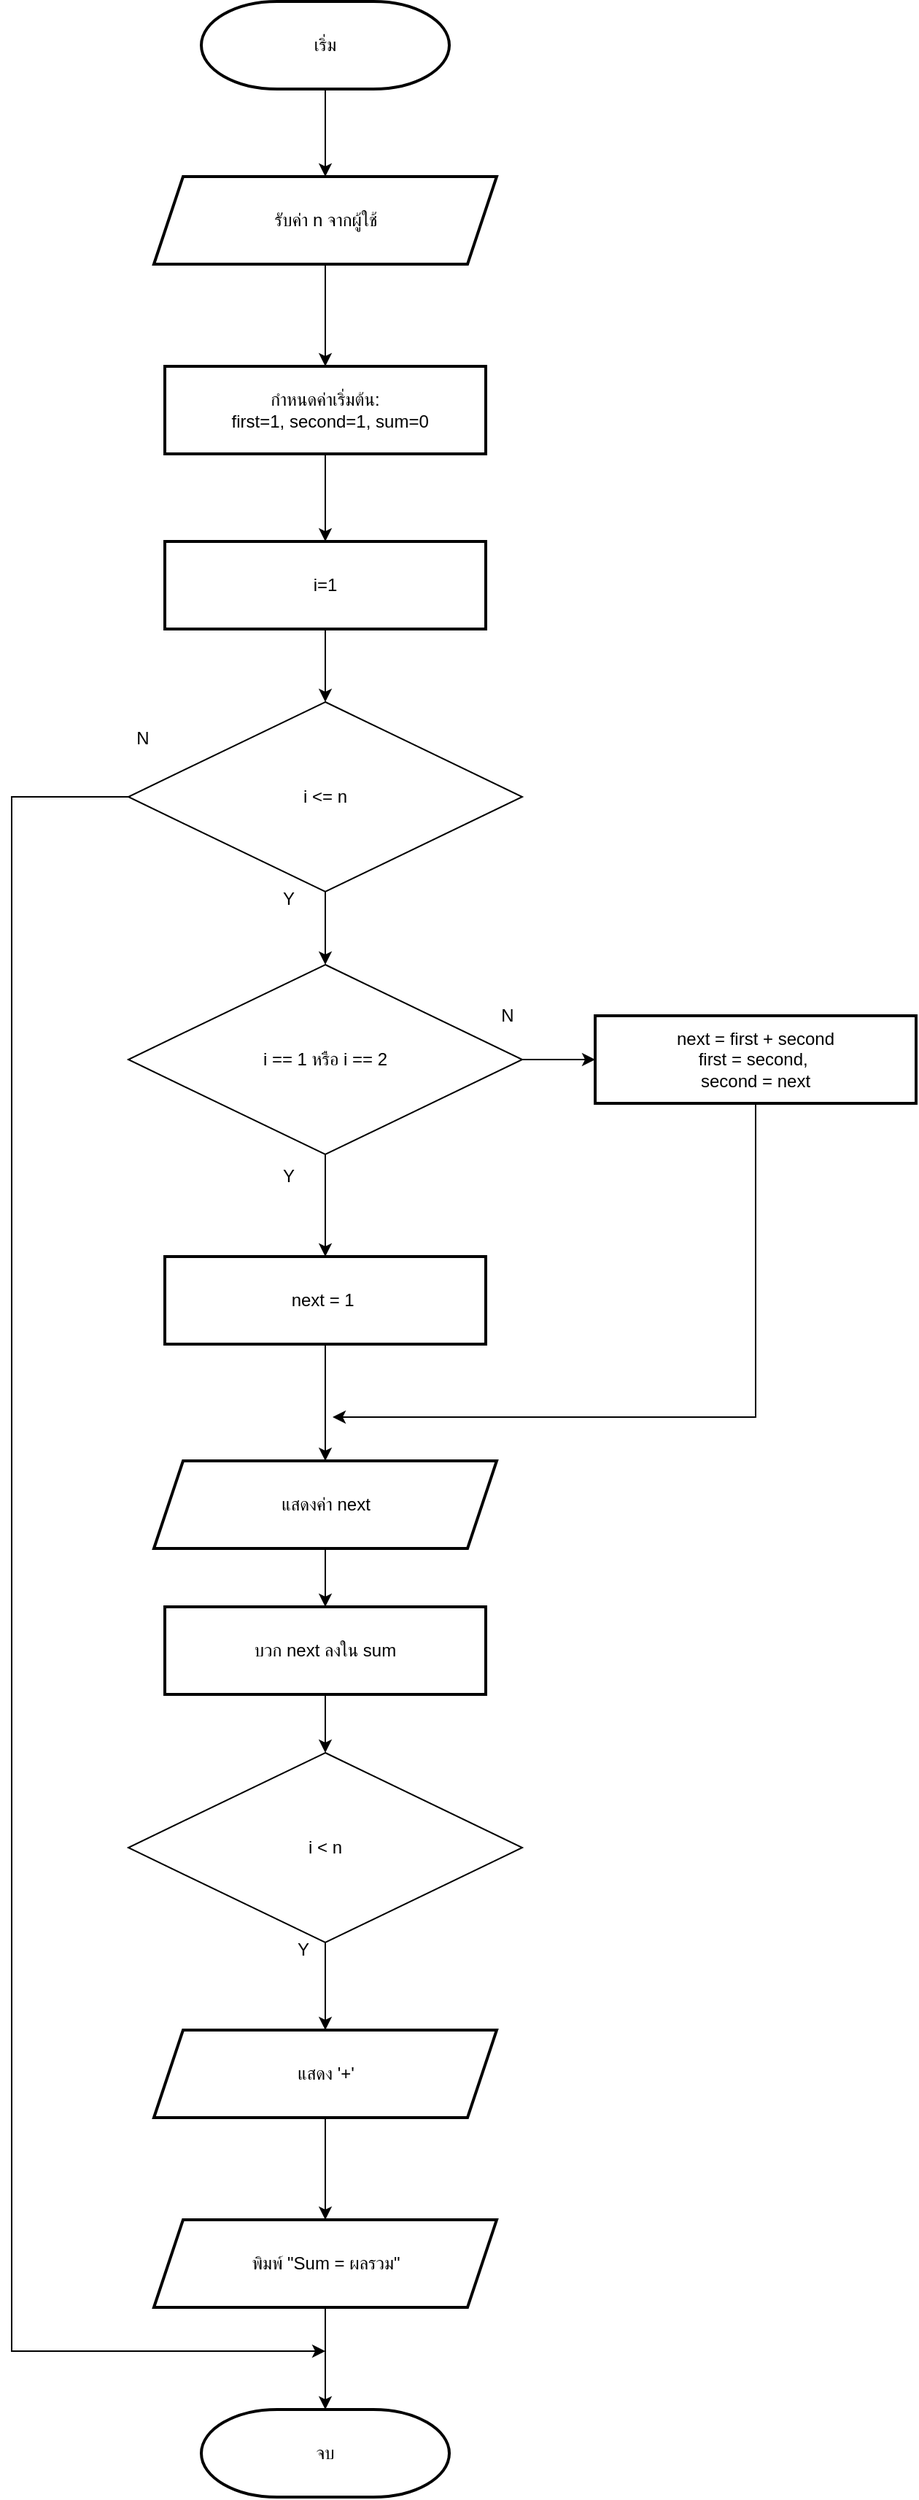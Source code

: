 <mxfile version="25.0.2">
  <diagram name="Page-1" id="ZFWVXQ1Z0pBYEthVD5IX">
    <mxGraphModel dx="2503" dy="1142" grid="1" gridSize="10" guides="1" tooltips="1" connect="1" arrows="1" fold="1" page="0" pageScale="1" pageWidth="827" pageHeight="1169" math="0" shadow="0">
      <root>
        <mxCell id="0" />
        <mxCell id="1" parent="0" />
        <mxCell id="dtgQU7JbR1zG1JcHhgYb-2" value="" style="edgeStyle=orthogonalEdgeStyle;rounded=0;orthogonalLoop=1;jettySize=auto;html=1;" edge="1" parent="1" source="8qHCZE8XLDsl83MSMVz2-1" target="dtgQU7JbR1zG1JcHhgYb-1">
          <mxGeometry relative="1" as="geometry" />
        </mxCell>
        <mxCell id="8qHCZE8XLDsl83MSMVz2-1" value="เริ่ม" style="strokeWidth=2;html=1;shape=mxgraph.flowchart.terminator;whiteSpace=wrap;" parent="1" vertex="1">
          <mxGeometry x="360" y="90" width="170" height="60" as="geometry" />
        </mxCell>
        <mxCell id="dtgQU7JbR1zG1JcHhgYb-4" value="" style="edgeStyle=orthogonalEdgeStyle;rounded=0;orthogonalLoop=1;jettySize=auto;html=1;" edge="1" parent="1" source="dtgQU7JbR1zG1JcHhgYb-1" target="dtgQU7JbR1zG1JcHhgYb-3">
          <mxGeometry relative="1" as="geometry" />
        </mxCell>
        <mxCell id="dtgQU7JbR1zG1JcHhgYb-1" value="&lt;div&gt;รับค่า n จากผู้ใช้&lt;br&gt;&lt;/div&gt;" style="shape=parallelogram;perimeter=parallelogramPerimeter;whiteSpace=wrap;html=1;fixedSize=1;strokeWidth=2;" vertex="1" parent="1">
          <mxGeometry x="327.5" y="210" width="235" height="60" as="geometry" />
        </mxCell>
        <mxCell id="dtgQU7JbR1zG1JcHhgYb-6" value="" style="edgeStyle=orthogonalEdgeStyle;rounded=0;orthogonalLoop=1;jettySize=auto;html=1;" edge="1" parent="1" source="dtgQU7JbR1zG1JcHhgYb-3" target="dtgQU7JbR1zG1JcHhgYb-5">
          <mxGeometry relative="1" as="geometry" />
        </mxCell>
        <mxCell id="dtgQU7JbR1zG1JcHhgYb-3" value="&lt;div&gt;กำหนดค่าเริ่มต้น:&lt;/div&gt;&lt;div&gt;&amp;nbsp; first=1, second=1, sum=0&lt;/div&gt;" style="whiteSpace=wrap;html=1;strokeWidth=2;" vertex="1" parent="1">
          <mxGeometry x="335" y="340" width="220" height="60" as="geometry" />
        </mxCell>
        <mxCell id="dtgQU7JbR1zG1JcHhgYb-8" value="" style="edgeStyle=orthogonalEdgeStyle;rounded=0;orthogonalLoop=1;jettySize=auto;html=1;" edge="1" parent="1" source="dtgQU7JbR1zG1JcHhgYb-5" target="dtgQU7JbR1zG1JcHhgYb-7">
          <mxGeometry relative="1" as="geometry" />
        </mxCell>
        <mxCell id="dtgQU7JbR1zG1JcHhgYb-5" value="i=1" style="whiteSpace=wrap;html=1;strokeWidth=2;" vertex="1" parent="1">
          <mxGeometry x="335" y="460" width="220" height="60" as="geometry" />
        </mxCell>
        <mxCell id="dtgQU7JbR1zG1JcHhgYb-10" value="" style="edgeStyle=orthogonalEdgeStyle;rounded=0;orthogonalLoop=1;jettySize=auto;html=1;" edge="1" parent="1" source="dtgQU7JbR1zG1JcHhgYb-7" target="dtgQU7JbR1zG1JcHhgYb-9">
          <mxGeometry relative="1" as="geometry" />
        </mxCell>
        <mxCell id="dtgQU7JbR1zG1JcHhgYb-34" style="edgeStyle=orthogonalEdgeStyle;rounded=0;orthogonalLoop=1;jettySize=auto;html=1;exitX=0;exitY=0.5;exitDx=0;exitDy=0;" edge="1" parent="1" source="dtgQU7JbR1zG1JcHhgYb-7">
          <mxGeometry relative="1" as="geometry">
            <mxPoint x="445" y="1700" as="targetPoint" />
            <Array as="points">
              <mxPoint x="230" y="635" />
              <mxPoint x="230" y="1700" />
            </Array>
          </mxGeometry>
        </mxCell>
        <mxCell id="dtgQU7JbR1zG1JcHhgYb-7" value="i &amp;lt;= n" style="rhombus;whiteSpace=wrap;html=1;" vertex="1" parent="1">
          <mxGeometry x="310" y="570.0" width="270" height="130" as="geometry" />
        </mxCell>
        <mxCell id="dtgQU7JbR1zG1JcHhgYb-14" style="edgeStyle=orthogonalEdgeStyle;rounded=0;orthogonalLoop=1;jettySize=auto;html=1;entryX=0.5;entryY=0;entryDx=0;entryDy=0;" edge="1" parent="1" source="dtgQU7JbR1zG1JcHhgYb-9" target="dtgQU7JbR1zG1JcHhgYb-13">
          <mxGeometry relative="1" as="geometry" />
        </mxCell>
        <mxCell id="dtgQU7JbR1zG1JcHhgYb-17" value="" style="edgeStyle=orthogonalEdgeStyle;rounded=0;orthogonalLoop=1;jettySize=auto;html=1;" edge="1" parent="1" source="dtgQU7JbR1zG1JcHhgYb-9" target="dtgQU7JbR1zG1JcHhgYb-16">
          <mxGeometry relative="1" as="geometry" />
        </mxCell>
        <mxCell id="dtgQU7JbR1zG1JcHhgYb-9" value="i == 1 หรือ i == 2" style="rhombus;whiteSpace=wrap;html=1;" vertex="1" parent="1">
          <mxGeometry x="310" y="750.0" width="270" height="130" as="geometry" />
        </mxCell>
        <mxCell id="dtgQU7JbR1zG1JcHhgYb-11" value="Y" style="text;html=1;align=center;verticalAlign=middle;whiteSpace=wrap;rounded=0;" vertex="1" parent="1">
          <mxGeometry x="390" y="690" width="60" height="30" as="geometry" />
        </mxCell>
        <mxCell id="dtgQU7JbR1zG1JcHhgYb-12" value="Y" style="text;html=1;align=center;verticalAlign=middle;whiteSpace=wrap;rounded=0;" vertex="1" parent="1">
          <mxGeometry x="390" y="880" width="60" height="30" as="geometry" />
        </mxCell>
        <mxCell id="dtgQU7JbR1zG1JcHhgYb-19" value="" style="edgeStyle=orthogonalEdgeStyle;rounded=0;orthogonalLoop=1;jettySize=auto;html=1;" edge="1" parent="1" source="dtgQU7JbR1zG1JcHhgYb-13">
          <mxGeometry relative="1" as="geometry">
            <mxPoint x="445" y="1090" as="targetPoint" />
          </mxGeometry>
        </mxCell>
        <mxCell id="dtgQU7JbR1zG1JcHhgYb-13" value="next = 1&amp;nbsp;" style="whiteSpace=wrap;html=1;strokeWidth=2;" vertex="1" parent="1">
          <mxGeometry x="335" y="950" width="220" height="60" as="geometry" />
        </mxCell>
        <mxCell id="dtgQU7JbR1zG1JcHhgYb-15" value="N" style="text;html=1;align=center;verticalAlign=middle;whiteSpace=wrap;rounded=0;" vertex="1" parent="1">
          <mxGeometry x="540" y="770" width="60" height="30" as="geometry" />
        </mxCell>
        <mxCell id="dtgQU7JbR1zG1JcHhgYb-20" style="edgeStyle=orthogonalEdgeStyle;rounded=0;orthogonalLoop=1;jettySize=auto;html=1;exitX=0.5;exitY=1;exitDx=0;exitDy=0;" edge="1" parent="1" source="dtgQU7JbR1zG1JcHhgYb-16">
          <mxGeometry relative="1" as="geometry">
            <mxPoint x="450" y="1060" as="targetPoint" />
            <Array as="points">
              <mxPoint x="740" y="1060" />
            </Array>
          </mxGeometry>
        </mxCell>
        <mxCell id="dtgQU7JbR1zG1JcHhgYb-16" value="&lt;div&gt;next = first + second&lt;/div&gt;&lt;div&gt;first = second,&amp;nbsp;&lt;/div&gt;&lt;div&gt;second = next&lt;/div&gt;" style="whiteSpace=wrap;html=1;strokeWidth=2;" vertex="1" parent="1">
          <mxGeometry x="630" y="785" width="220" height="60" as="geometry" />
        </mxCell>
        <mxCell id="dtgQU7JbR1zG1JcHhgYb-23" value="" style="edgeStyle=orthogonalEdgeStyle;rounded=0;orthogonalLoop=1;jettySize=auto;html=1;" edge="1" parent="1" source="dtgQU7JbR1zG1JcHhgYb-21" target="dtgQU7JbR1zG1JcHhgYb-22">
          <mxGeometry relative="1" as="geometry" />
        </mxCell>
        <mxCell id="dtgQU7JbR1zG1JcHhgYb-21" value="&lt;div&gt;แสดงค่า next&lt;br&gt;&lt;/div&gt;" style="shape=parallelogram;perimeter=parallelogramPerimeter;whiteSpace=wrap;html=1;fixedSize=1;strokeWidth=2;" vertex="1" parent="1">
          <mxGeometry x="327.5" y="1090" width="235" height="60" as="geometry" />
        </mxCell>
        <mxCell id="dtgQU7JbR1zG1JcHhgYb-25" value="" style="edgeStyle=orthogonalEdgeStyle;rounded=0;orthogonalLoop=1;jettySize=auto;html=1;" edge="1" parent="1" source="dtgQU7JbR1zG1JcHhgYb-22" target="dtgQU7JbR1zG1JcHhgYb-24">
          <mxGeometry relative="1" as="geometry" />
        </mxCell>
        <mxCell id="dtgQU7JbR1zG1JcHhgYb-22" value="บวก next ลงใน sum" style="whiteSpace=wrap;html=1;strokeWidth=2;" vertex="1" parent="1">
          <mxGeometry x="335" y="1190" width="220" height="60" as="geometry" />
        </mxCell>
        <mxCell id="dtgQU7JbR1zG1JcHhgYb-27" value="" style="edgeStyle=orthogonalEdgeStyle;rounded=0;orthogonalLoop=1;jettySize=auto;html=1;" edge="1" parent="1" source="dtgQU7JbR1zG1JcHhgYb-24" target="dtgQU7JbR1zG1JcHhgYb-26">
          <mxGeometry relative="1" as="geometry" />
        </mxCell>
        <mxCell id="dtgQU7JbR1zG1JcHhgYb-24" value="i &amp;lt; n" style="rhombus;whiteSpace=wrap;html=1;" vertex="1" parent="1">
          <mxGeometry x="310" y="1290" width="270" height="130" as="geometry" />
        </mxCell>
        <mxCell id="dtgQU7JbR1zG1JcHhgYb-30" value="" style="edgeStyle=orthogonalEdgeStyle;rounded=0;orthogonalLoop=1;jettySize=auto;html=1;" edge="1" parent="1" source="dtgQU7JbR1zG1JcHhgYb-26" target="dtgQU7JbR1zG1JcHhgYb-29">
          <mxGeometry relative="1" as="geometry" />
        </mxCell>
        <mxCell id="dtgQU7JbR1zG1JcHhgYb-26" value="แสดง &#39;+&#39;" style="shape=parallelogram;perimeter=parallelogramPerimeter;whiteSpace=wrap;html=1;fixedSize=1;strokeWidth=2;" vertex="1" parent="1">
          <mxGeometry x="327.5" y="1480" width="235" height="60" as="geometry" />
        </mxCell>
        <mxCell id="dtgQU7JbR1zG1JcHhgYb-28" value="Y" style="text;html=1;align=center;verticalAlign=middle;whiteSpace=wrap;rounded=0;" vertex="1" parent="1">
          <mxGeometry x="400" y="1410" width="60" height="30" as="geometry" />
        </mxCell>
        <mxCell id="dtgQU7JbR1zG1JcHhgYb-32" value="" style="edgeStyle=orthogonalEdgeStyle;rounded=0;orthogonalLoop=1;jettySize=auto;html=1;" edge="1" parent="1" source="dtgQU7JbR1zG1JcHhgYb-29" target="dtgQU7JbR1zG1JcHhgYb-31">
          <mxGeometry relative="1" as="geometry" />
        </mxCell>
        <mxCell id="dtgQU7JbR1zG1JcHhgYb-29" value="&lt;div&gt;พิมพ์ &quot;Sum = ผลรวม&quot;&lt;br&gt;&lt;/div&gt;" style="shape=parallelogram;perimeter=parallelogramPerimeter;whiteSpace=wrap;html=1;fixedSize=1;strokeWidth=2;" vertex="1" parent="1">
          <mxGeometry x="327.5" y="1610" width="235" height="60" as="geometry" />
        </mxCell>
        <mxCell id="dtgQU7JbR1zG1JcHhgYb-31" value="จบ" style="strokeWidth=2;html=1;shape=mxgraph.flowchart.terminator;whiteSpace=wrap;" vertex="1" parent="1">
          <mxGeometry x="360" y="1740" width="170" height="60" as="geometry" />
        </mxCell>
        <mxCell id="dtgQU7JbR1zG1JcHhgYb-33" value="N" style="text;html=1;align=center;verticalAlign=middle;whiteSpace=wrap;rounded=0;" vertex="1" parent="1">
          <mxGeometry x="290" y="580" width="60" height="30" as="geometry" />
        </mxCell>
      </root>
    </mxGraphModel>
  </diagram>
</mxfile>
